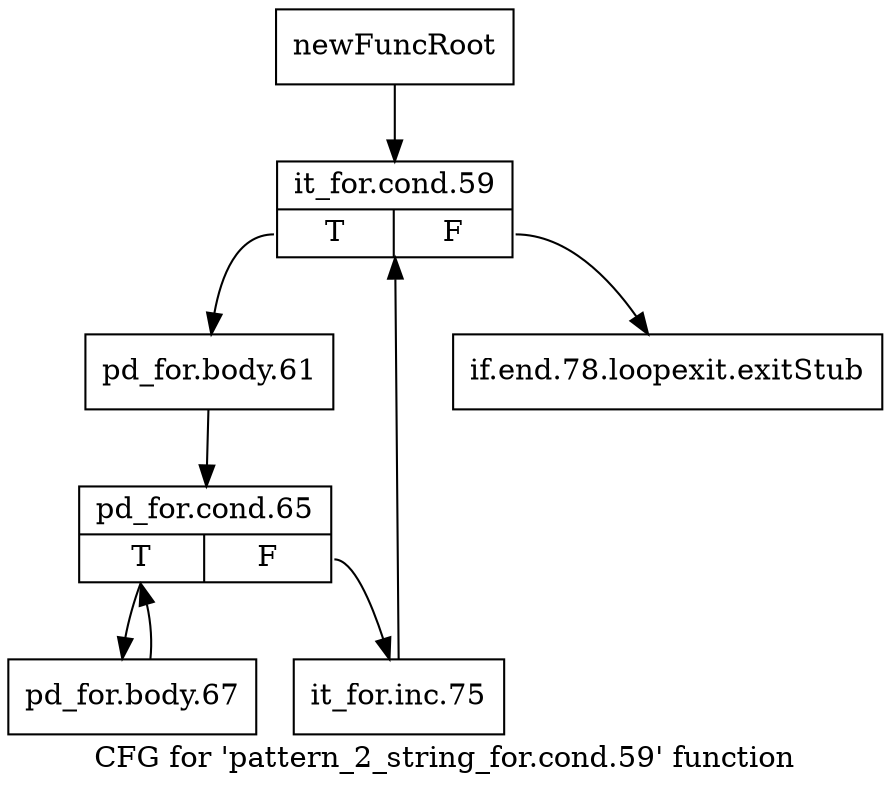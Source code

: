 digraph "CFG for 'pattern_2_string_for.cond.59' function" {
	label="CFG for 'pattern_2_string_for.cond.59' function";

	Node0x48a53c0 [shape=record,label="{newFuncRoot}"];
	Node0x48a53c0 -> Node0x48a5460;
	Node0x48a5410 [shape=record,label="{if.end.78.loopexit.exitStub}"];
	Node0x48a5460 [shape=record,label="{it_for.cond.59|{<s0>T|<s1>F}}"];
	Node0x48a5460:s0 -> Node0x48a54b0;
	Node0x48a5460:s1 -> Node0x48a5410;
	Node0x48a54b0 [shape=record,label="{pd_for.body.61}"];
	Node0x48a54b0 -> Node0x48a5500;
	Node0x48a5500 [shape=record,label="{pd_for.cond.65|{<s0>T|<s1>F}}"];
	Node0x48a5500:s0 -> Node0x48a55a0;
	Node0x48a5500:s1 -> Node0x48a5550;
	Node0x48a5550 [shape=record,label="{it_for.inc.75}"];
	Node0x48a5550 -> Node0x48a5460;
	Node0x48a55a0 [shape=record,label="{pd_for.body.67}"];
	Node0x48a55a0 -> Node0x48a5500;
}
